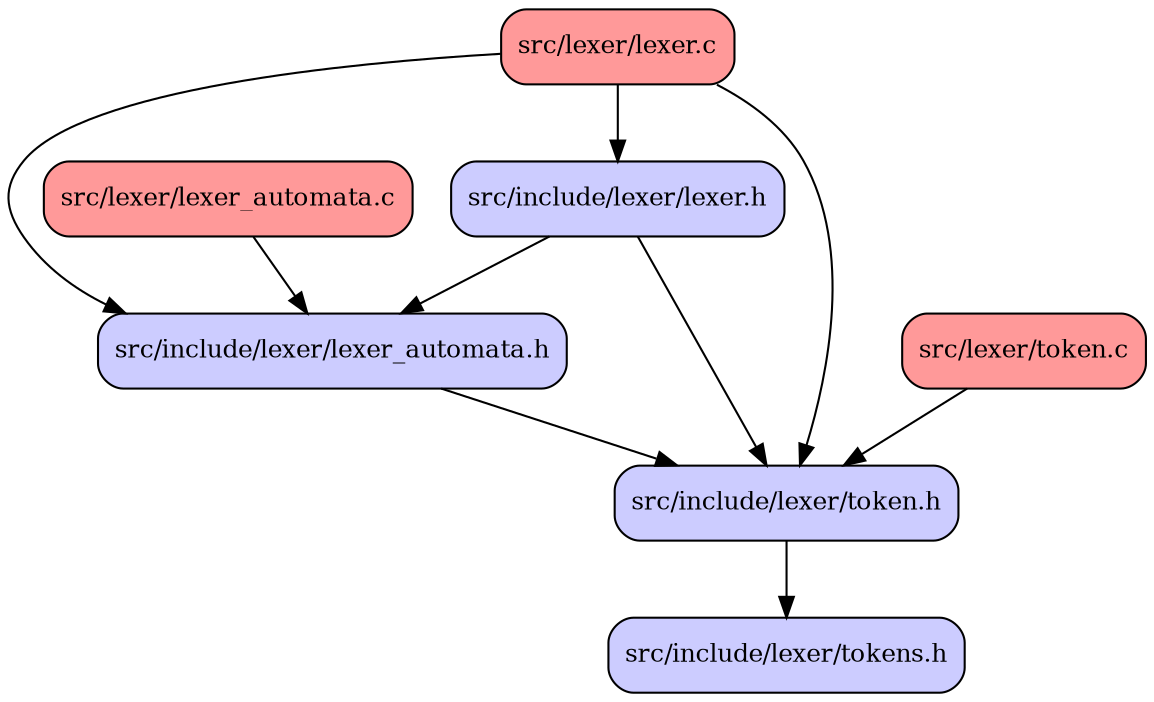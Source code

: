 digraph codeviz {
    splines=true
    sep="+15,15"
    overlap=scalexy

    node [shape=Mrecord, fontsize=12]

    node [fillcolor="#ccccff", style=filled] "src/include/lexer/lexer.h"          [label = "src/include/lexer/lexer.h"]
    node [fillcolor="#ccccff", style=filled] "src/include/lexer/lexer_automata.h" [label = "src/include/lexer/lexer_automata.h"]
    node [fillcolor="#ccccff", style=filled] "src/include/lexer/token.h"          [label = "src/include/lexer/token.h"]
    node [fillcolor="#ccccff", style=filled] "src/include/lexer/tokens.h"         [label = "src/include/lexer/tokens.h"]
    node [fillcolor="#ff9999", style=filled] "src/lexer/lexer.c"                  [label = "src/lexer/lexer.c"]
    node [fillcolor="#ff9999", style=filled] "src/lexer/lexer_automata.c"         [label = "src/lexer/lexer_automata.c"]
    node [fillcolor="#ff9999", style=filled] "src/lexer/token.c"                  [label = "src/lexer/token.c"]

    "src/include/lexer/lexer.h"          -> "src/include/lexer/lexer_automata.h"
    "src/include/lexer/lexer.h"          -> "src/include/lexer/token.h"
    "src/include/lexer/lexer_automata.h" -> "src/include/lexer/token.h"
    "src/include/lexer/token.h"          -> "src/include/lexer/tokens.h"
    "src/lexer/lexer.c"                  -> "src/include/lexer/lexer.h"
    "src/lexer/lexer.c"                  -> "src/include/lexer/lexer_automata.h"
    "src/lexer/lexer.c"                  -> "src/include/lexer/token.h"
    "src/lexer/lexer_automata.c"         -> "src/include/lexer/lexer_automata.h"
    "src/lexer/token.c"                  -> "src/include/lexer/token.h"
}